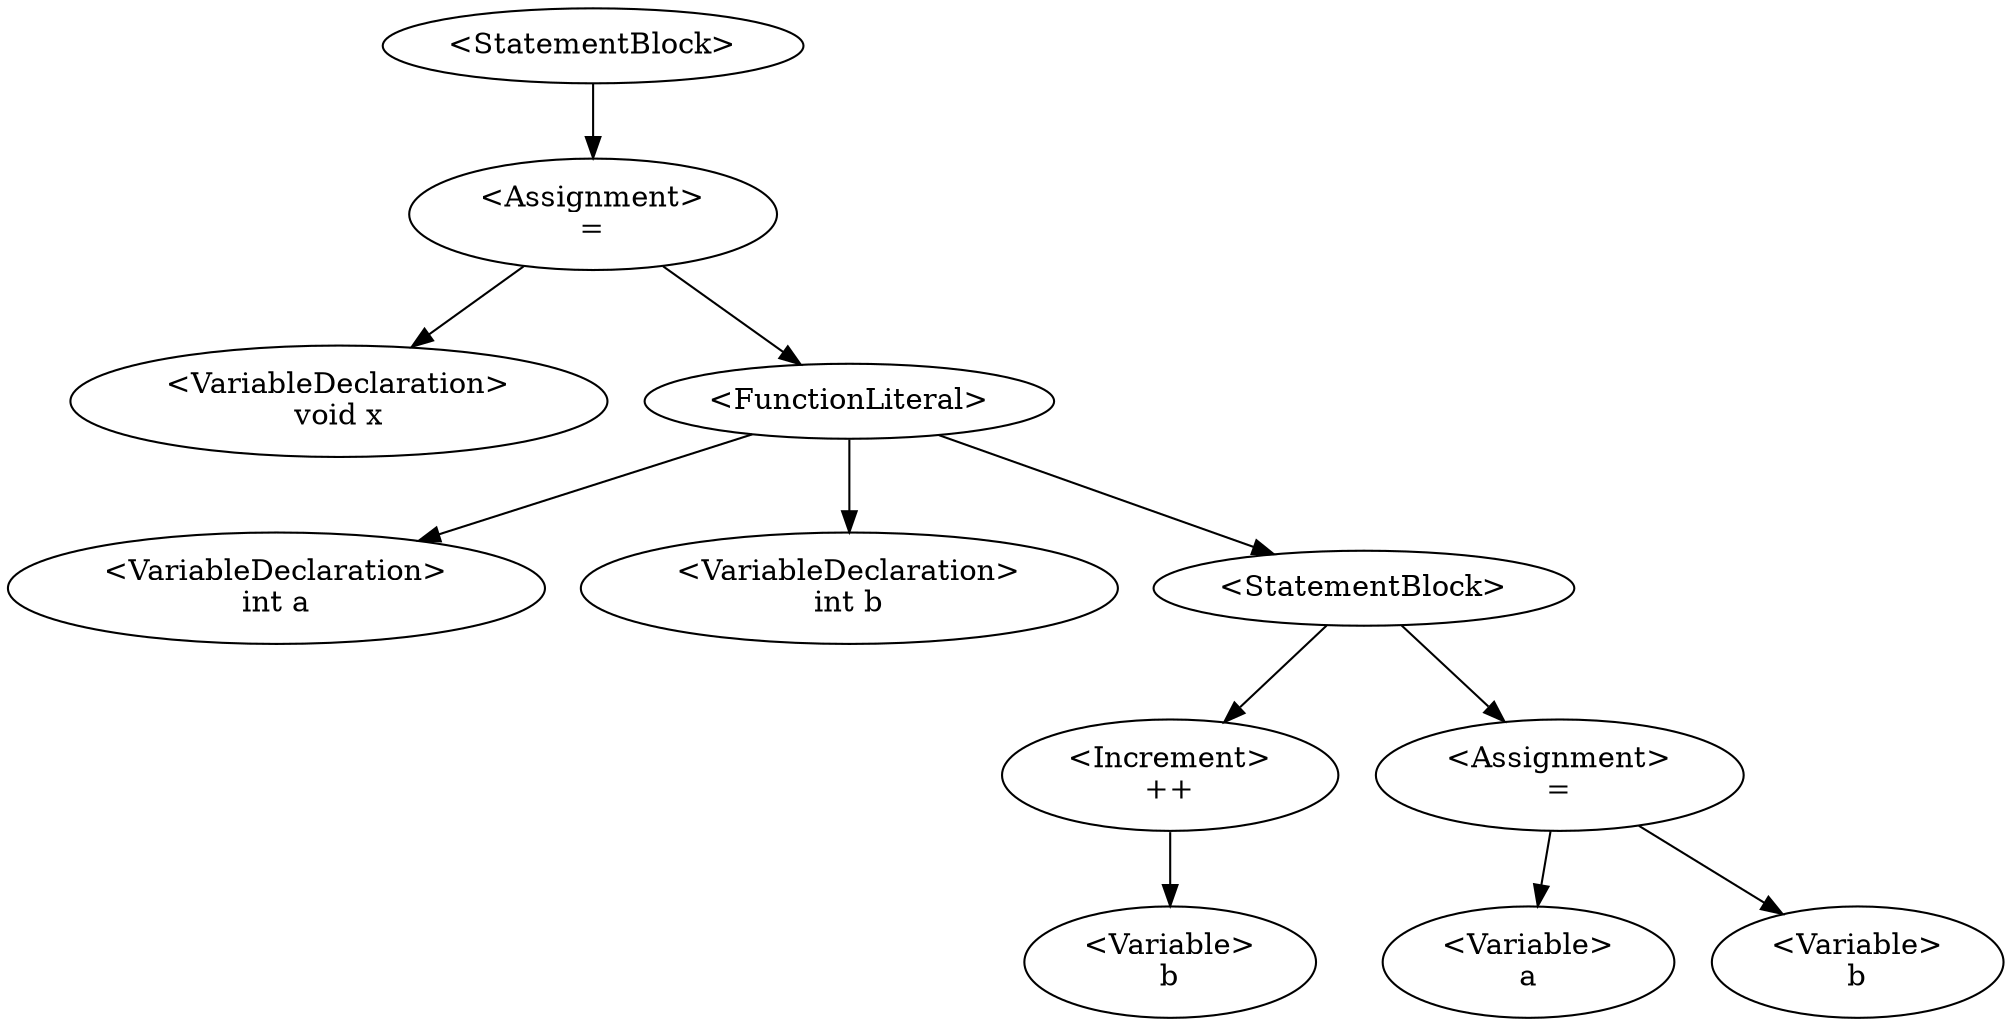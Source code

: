 digraph G {
0 [label="<StatementBlock>"];0->2;
2 [label="<Assignment>\n="];2->1;2->3;
1 [label="<VariableDeclaration>\nvoid x"];
3 [label="<FunctionLiteral>"];3->4;3->5;3->6;
4 [label="<VariableDeclaration>\nint a"];
5 [label="<VariableDeclaration>\nint b"];
6 [label="<StatementBlock>"];6->7;6->10;
7 [label="<Increment>\n++"];7->8;
8 [label="<Variable>\nb"];
10 [label="<Assignment>\n="];10->9;10->11;
9 [label="<Variable>\na"];
11 [label="<Variable>\nb"];
}